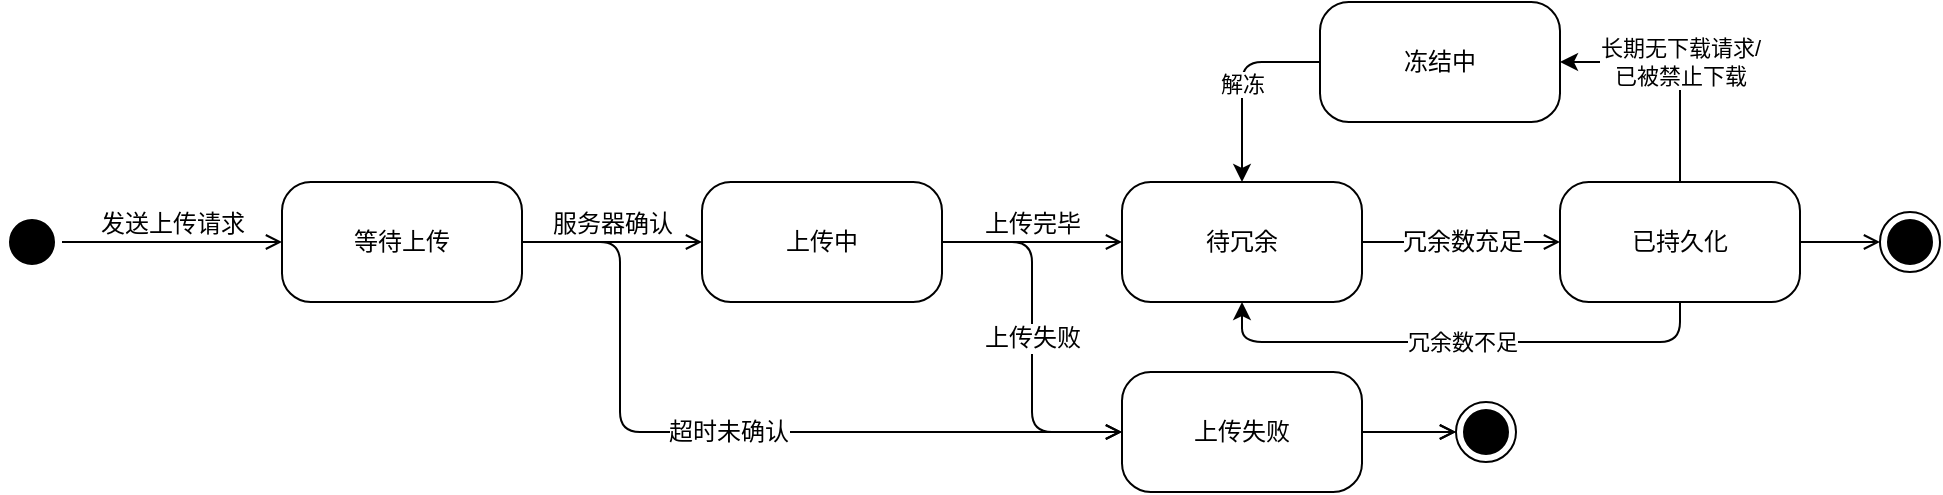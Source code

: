 <mxfile version="20.6.2" type="device"><diagram name="Page-1" id="58cdce13-f638-feb5-8d6f-7d28b1aa9fa0"><mxGraphModel dx="1038" dy="619" grid="1" gridSize="10" guides="1" tooltips="1" connect="1" arrows="1" fold="1" page="1" pageScale="1" pageWidth="1100" pageHeight="850" background="none" math="0" shadow="0"><root><mxCell id="0"/><mxCell id="1" parent="0"/><mxCell id="382b91b5511bd0f7-1" value="" style="ellipse;html=1;shape=startState;fillColor=#000000;strokeColor=#000000;rounded=1;shadow=0;comic=0;labelBackgroundColor=none;fontFamily=Verdana;fontSize=12;fontColor=#000000;align=center;direction=south;" parent="1" vertex="1"><mxGeometry x="71" y="135" width="30" height="30" as="geometry"/></mxCell><mxCell id="2a3bc250acf0617d-9" value="发送上传请求" style="edgeStyle=orthogonalEdgeStyle;html=1;labelBackgroundColor=none;endArrow=open;endSize=6;strokeColor=#000000;fontFamily=Verdana;fontSize=12;align=center;entryX=0;entryY=0.5;entryDx=0;entryDy=0;horizontal=1;labelPosition=center;verticalLabelPosition=top;verticalAlign=bottom;" parent="1" source="382b91b5511bd0f7-1" target="NmRFSPQFJ-2wXMvnSj6G-5" edge="1"><mxGeometry relative="1" as="geometry"><mxPoint x="181" y="150" as="targetPoint"/></mxGeometry></mxCell><mxCell id="NmRFSPQFJ-2wXMvnSj6G-3" value="" style="ellipse;html=1;shape=endState;fillColor=#000000;strokeColor=#000000;" parent="1" vertex="1"><mxGeometry x="1010" y="135" width="30" height="30" as="geometry"/></mxCell><mxCell id="NmRFSPQFJ-2wXMvnSj6G-15" style="edgeStyle=orthogonalEdgeStyle;rounded=1;orthogonalLoop=1;jettySize=auto;html=1;entryX=0;entryY=0.5;entryDx=0;entryDy=0;strokeColor=#000000;fontSize=12;endArrow=open;endFill=0;endSize=6;" parent="1" source="NmRFSPQFJ-2wXMvnSj6G-4" target="NmRFSPQFJ-2wXMvnSj6G-3" edge="1"><mxGeometry relative="1" as="geometry"/></mxCell><mxCell id="4T6tAdU2E0UgWGF8MmhH-10" value="冗余数不足" style="rounded=1;orthogonalLoop=1;jettySize=auto;html=1;entryX=0.5;entryY=1;entryDx=0;entryDy=0;edgeStyle=orthogonalEdgeStyle;" edge="1" parent="1" source="NmRFSPQFJ-2wXMvnSj6G-4" target="NmRFSPQFJ-2wXMvnSj6G-8"><mxGeometry relative="1" as="geometry"><Array as="points"><mxPoint x="910" y="200"/><mxPoint x="691" y="200"/></Array></mxGeometry></mxCell><mxCell id="4T6tAdU2E0UgWGF8MmhH-12" value="长期无下载请求/&lt;br&gt;已被禁止下载" style="edgeStyle=orthogonalEdgeStyle;rounded=1;orthogonalLoop=1;jettySize=auto;html=1;entryX=1;entryY=0.5;entryDx=0;entryDy=0;" edge="1" parent="1" source="NmRFSPQFJ-2wXMvnSj6G-4" target="4T6tAdU2E0UgWGF8MmhH-11"><mxGeometry relative="1" as="geometry"/></mxCell><mxCell id="NmRFSPQFJ-2wXMvnSj6G-4" value="已持久化" style="rounded=1;whiteSpace=wrap;html=1;arcSize=24;fillColor=default;strokeColor=#000000;shadow=0;comic=0;labelBackgroundColor=none;fontFamily=Verdana;fontSize=12;fontColor=#000000;align=center;" parent="1" vertex="1"><mxGeometry x="850" y="120" width="120" height="60" as="geometry"/></mxCell><mxCell id="NmRFSPQFJ-2wXMvnSj6G-9" value="服务器确认" style="edgeStyle=orthogonalEdgeStyle;rounded=1;orthogonalLoop=1;jettySize=auto;html=1;entryX=0;entryY=0.5;entryDx=0;entryDy=0;strokeColor=#000000;endArrow=open;endFill=0;fontSize=12;labelPosition=center;verticalLabelPosition=top;align=center;verticalAlign=bottom;" parent="1" source="NmRFSPQFJ-2wXMvnSj6G-5" target="NmRFSPQFJ-2wXMvnSj6G-7" edge="1"><mxGeometry relative="1" as="geometry"/></mxCell><mxCell id="NmRFSPQFJ-2wXMvnSj6G-5" value="等待上传" style="rounded=1;whiteSpace=wrap;html=1;arcSize=24;fillColor=default;strokeColor=#000000;shadow=0;comic=0;labelBackgroundColor=none;fontFamily=Verdana;fontSize=12;fontColor=#000000;align=center;" parent="1" vertex="1"><mxGeometry x="211" y="120" width="120" height="60" as="geometry"/></mxCell><mxCell id="NmRFSPQFJ-2wXMvnSj6G-11" value="上传完毕" style="edgeStyle=orthogonalEdgeStyle;rounded=1;orthogonalLoop=1;jettySize=auto;html=1;entryX=0;entryY=0.5;entryDx=0;entryDy=0;strokeColor=#000000;fontSize=12;endArrow=open;endFill=0;endSize=6;labelPosition=center;verticalLabelPosition=top;align=center;verticalAlign=bottom;" parent="1" source="NmRFSPQFJ-2wXMvnSj6G-7" target="NmRFSPQFJ-2wXMvnSj6G-8" edge="1"><mxGeometry relative="1" as="geometry"/></mxCell><mxCell id="NmRFSPQFJ-2wXMvnSj6G-20" value="上传失败" style="edgeStyle=orthogonalEdgeStyle;rounded=1;orthogonalLoop=1;jettySize=auto;html=1;entryX=0;entryY=0.5;entryDx=0;entryDy=0;strokeColor=#000000;fontSize=12;endArrow=open;endFill=0;endSize=6;" parent="1" source="NmRFSPQFJ-2wXMvnSj6G-7" target="NmRFSPQFJ-2wXMvnSj6G-19" edge="1"><mxGeometry relative="1" as="geometry"/></mxCell><mxCell id="NmRFSPQFJ-2wXMvnSj6G-7" value="上传中" style="rounded=1;whiteSpace=wrap;html=1;arcSize=24;fillColor=default;strokeColor=#000000;shadow=0;comic=0;labelBackgroundColor=none;fontFamily=Verdana;fontSize=12;fontColor=#000000;align=center;" parent="1" vertex="1"><mxGeometry x="421" y="120" width="120" height="60" as="geometry"/></mxCell><mxCell id="NmRFSPQFJ-2wXMvnSj6G-13" value="冗余数充足" style="edgeStyle=orthogonalEdgeStyle;rounded=1;orthogonalLoop=1;jettySize=auto;html=1;strokeColor=#000000;fontSize=12;endArrow=open;endFill=0;endSize=6;" parent="1" source="NmRFSPQFJ-2wXMvnSj6G-8" target="NmRFSPQFJ-2wXMvnSj6G-4" edge="1"><mxGeometry relative="1" as="geometry"/></mxCell><mxCell id="NmRFSPQFJ-2wXMvnSj6G-8" value="待冗余" style="rounded=1;whiteSpace=wrap;html=1;arcSize=24;fillColor=default;strokeColor=#000000;shadow=0;comic=0;labelBackgroundColor=none;fontFamily=Verdana;fontSize=12;fontColor=#000000;align=center;" parent="1" vertex="1"><mxGeometry x="631" y="120" width="120" height="60" as="geometry"/></mxCell><mxCell id="NmRFSPQFJ-2wXMvnSj6G-22" style="edgeStyle=orthogonalEdgeStyle;rounded=1;orthogonalLoop=1;jettySize=auto;html=1;entryX=0;entryY=0.5;entryDx=0;entryDy=0;strokeColor=#000000;fontSize=12;endArrow=open;endFill=0;endSize=6;" parent="1" source="NmRFSPQFJ-2wXMvnSj6G-19" target="NmRFSPQFJ-2wXMvnSj6G-21" edge="1"><mxGeometry relative="1" as="geometry"/></mxCell><mxCell id="NmRFSPQFJ-2wXMvnSj6G-19" value="上传失败" style="rounded=1;whiteSpace=wrap;html=1;arcSize=24;fillColor=default;strokeColor=#000000;shadow=0;comic=0;labelBackgroundColor=none;fontFamily=Verdana;fontSize=12;fontColor=#000000;align=center;" parent="1" vertex="1"><mxGeometry x="631" y="215" width="120" height="60" as="geometry"/></mxCell><mxCell id="NmRFSPQFJ-2wXMvnSj6G-21" value="" style="ellipse;html=1;shape=endState;fillColor=#000000;strokeColor=#000000;" parent="1" vertex="1"><mxGeometry x="798" y="230" width="30" height="30" as="geometry"/></mxCell><mxCell id="4T6tAdU2E0UgWGF8MmhH-2" value="超时未确认" style="edgeStyle=orthogonalEdgeStyle;rounded=1;orthogonalLoop=1;jettySize=auto;html=1;strokeColor=#000000;fontSize=12;endArrow=open;endFill=0;endSize=6;exitX=1;exitY=0.5;exitDx=0;exitDy=0;entryX=0;entryY=0.5;entryDx=0;entryDy=0;" edge="1" parent="1" source="NmRFSPQFJ-2wXMvnSj6G-5" target="NmRFSPQFJ-2wXMvnSj6G-19"><mxGeometry relative="1" as="geometry"><mxPoint x="551" y="160" as="sourcePoint"/><mxPoint x="421" y="245" as="targetPoint"/><Array as="points"><mxPoint x="380" y="150"/><mxPoint x="380" y="245"/></Array></mxGeometry></mxCell><mxCell id="4T6tAdU2E0UgWGF8MmhH-5" style="edgeStyle=orthogonalEdgeStyle;rounded=1;orthogonalLoop=1;jettySize=auto;html=1;entryX=0;entryY=0.5;entryDx=0;entryDy=0;strokeColor=#000000;fontSize=12;endArrow=open;endFill=0;endSize=6;" edge="1" parent="1" source="NmRFSPQFJ-2wXMvnSj6G-19" target="NmRFSPQFJ-2wXMvnSj6G-21"><mxGeometry relative="1" as="geometry"><mxPoint x="751" y="245" as="sourcePoint"/><mxPoint x="798" y="245" as="targetPoint"/><Array as="points"><mxPoint x="740" y="245"/></Array></mxGeometry></mxCell><mxCell id="4T6tAdU2E0UgWGF8MmhH-13" value="解冻" style="edgeStyle=orthogonalEdgeStyle;rounded=1;orthogonalLoop=1;jettySize=auto;html=1;" edge="1" parent="1" source="4T6tAdU2E0UgWGF8MmhH-11" target="NmRFSPQFJ-2wXMvnSj6G-8"><mxGeometry relative="1" as="geometry"><Array as="points"><mxPoint x="691" y="60"/></Array></mxGeometry></mxCell><mxCell id="4T6tAdU2E0UgWGF8MmhH-11" value="冻结中" style="rounded=1;whiteSpace=wrap;html=1;arcSize=24;fillColor=default;strokeColor=#000000;shadow=0;comic=0;labelBackgroundColor=none;fontFamily=Verdana;fontSize=12;fontColor=#000000;align=center;" vertex="1" parent="1"><mxGeometry x="730" y="30" width="120" height="60" as="geometry"/></mxCell></root></mxGraphModel></diagram></mxfile>